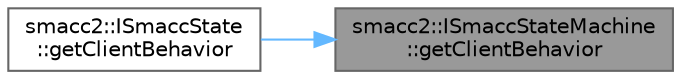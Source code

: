 digraph "smacc2::ISmaccStateMachine::getClientBehavior"
{
 // LATEX_PDF_SIZE
  bgcolor="transparent";
  edge [fontname=Helvetica,fontsize=10,labelfontname=Helvetica,labelfontsize=10];
  node [fontname=Helvetica,fontsize=10,shape=box,height=0.2,width=0.4];
  rankdir="RL";
  Node1 [label="smacc2::ISmaccStateMachine\l::getClientBehavior",height=0.2,width=0.4,color="gray40", fillcolor="grey60", style="filled", fontcolor="black",tooltip=" "];
  Node1 -> Node2 [dir="back",color="steelblue1",style="solid"];
  Node2 [label="smacc2::ISmaccState\l::getClientBehavior",height=0.2,width=0.4,color="grey40", fillcolor="white", style="filled",URL="$classsmacc2_1_1ISmaccState.html#a1e4cf491d9f40134a88561586b9ae79e",tooltip=" "];
}
